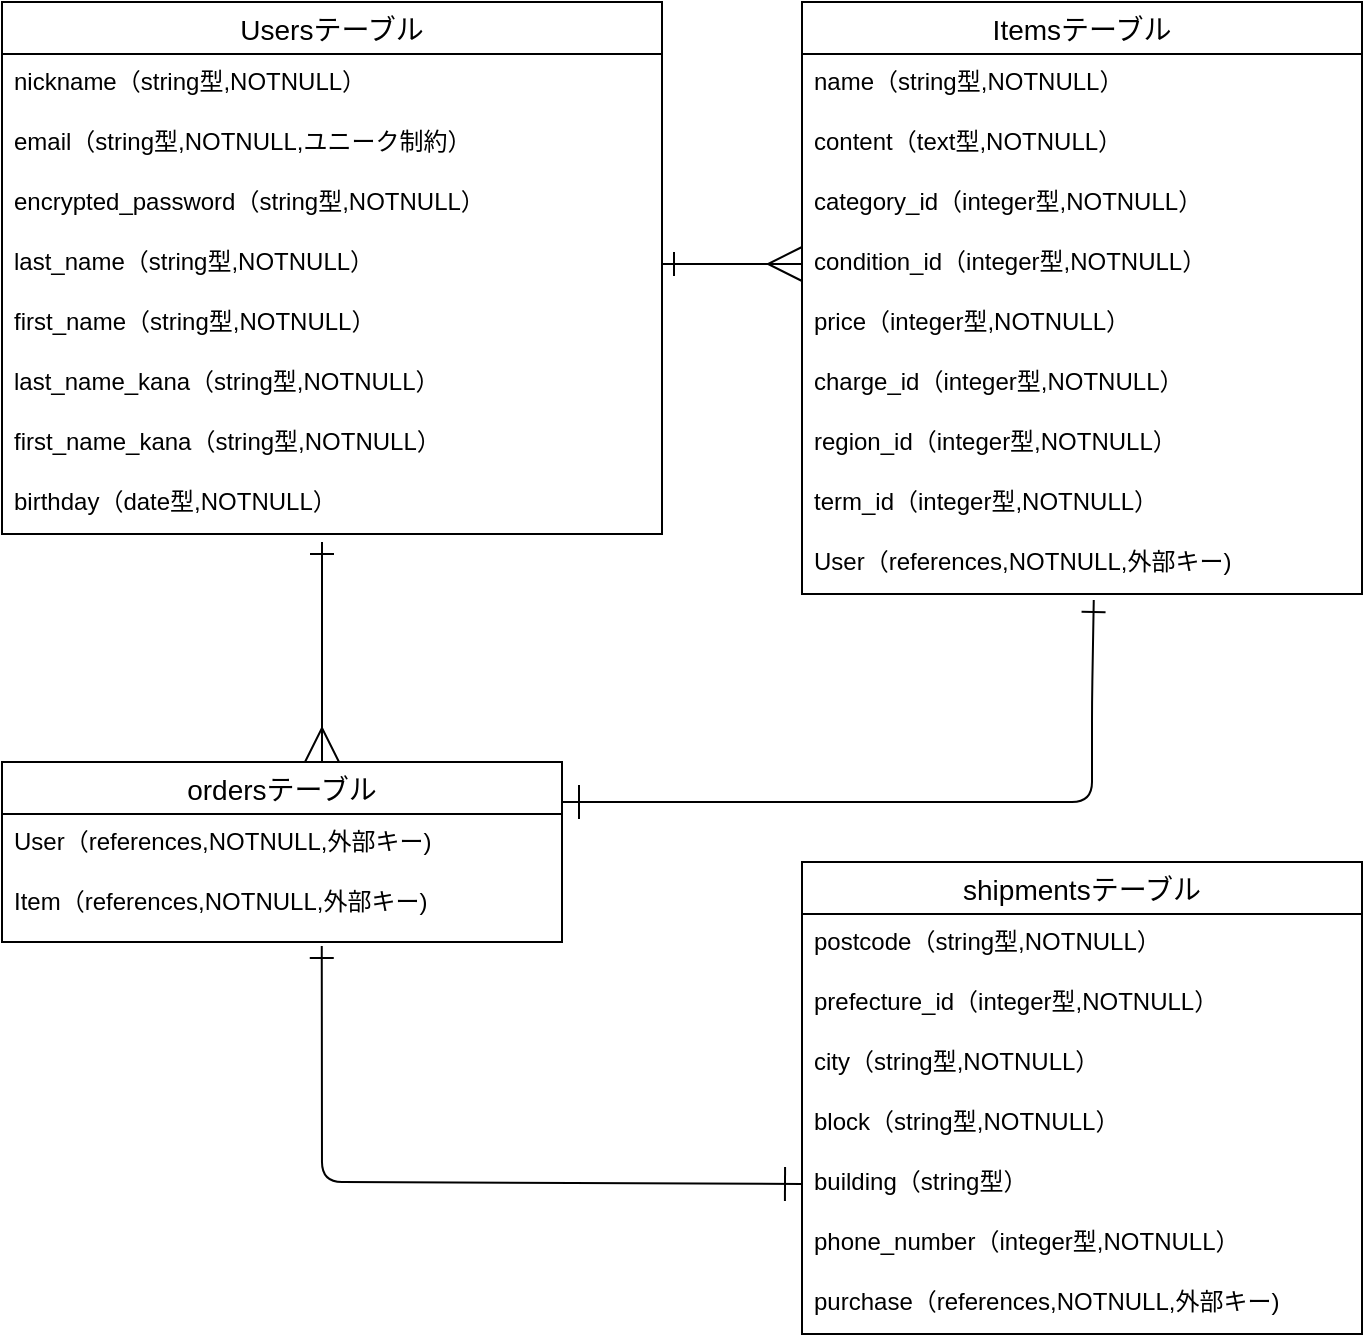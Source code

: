 <mxfile>
    <diagram id="90FJcRKYoBSsKjvh04Hw" name="ページ1">
        <mxGraphModel dx="911" dy="717" grid="1" gridSize="10" guides="1" tooltips="1" connect="1" arrows="1" fold="1" page="1" pageScale="1" pageWidth="1169" pageHeight="827" background="#FFFFFF" math="0" shadow="0">
            <root>
                <mxCell id="0"/>
                <mxCell id="1" parent="0"/>
                <mxCell id="2" value="Usersテーブル" style="swimlane;fontStyle=0;childLayout=stackLayout;horizontal=1;startSize=26;horizontalStack=0;resizeParent=1;resizeParentMax=0;resizeLast=0;collapsible=1;marginBottom=0;align=center;fontSize=14;labelBackgroundColor=default;" parent="1" vertex="1">
                    <mxGeometry x="40" y="50" width="330" height="266" as="geometry"/>
                </mxCell>
                <mxCell id="3" value="nickname（string型,NOTNULL）" style="text;spacingLeft=4;spacingRight=4;overflow=hidden;rotatable=0;points=[[0,0.5],[1,0.5]];portConstraint=eastwest;fontSize=12;labelBackgroundColor=default;" parent="2" vertex="1">
                    <mxGeometry y="26" width="330" height="30" as="geometry"/>
                </mxCell>
                <mxCell id="4" value="email（string型,NOTNULL,ユニーク制約）" style="text;spacingLeft=4;spacingRight=4;overflow=hidden;rotatable=0;points=[[0,0.5],[1,0.5]];portConstraint=eastwest;fontSize=12;labelBackgroundColor=default;" parent="2" vertex="1">
                    <mxGeometry y="56" width="330" height="30" as="geometry"/>
                </mxCell>
                <mxCell id="6" value="encrypted_password（string型,NOTNULL）" style="text;spacingLeft=4;spacingRight=4;overflow=hidden;rotatable=0;points=[[0,0.5],[1,0.5]];portConstraint=eastwest;fontSize=12;labelBackgroundColor=default;" parent="2" vertex="1">
                    <mxGeometry y="86" width="330" height="30" as="geometry"/>
                </mxCell>
                <mxCell id="7" value="last_name（string型,NOTNULL）" style="text;spacingLeft=4;spacingRight=4;overflow=hidden;rotatable=0;points=[[0,0.5],[1,0.5]];portConstraint=eastwest;fontSize=12;labelBackgroundColor=default;" parent="2" vertex="1">
                    <mxGeometry y="116" width="330" height="30" as="geometry"/>
                </mxCell>
                <mxCell id="8" value="first_name（string型,NOTNULL）" style="text;spacingLeft=4;spacingRight=4;overflow=hidden;rotatable=0;points=[[0,0.5],[1,0.5]];portConstraint=eastwest;fontSize=12;labelBackgroundColor=default;" parent="2" vertex="1">
                    <mxGeometry y="146" width="330" height="30" as="geometry"/>
                </mxCell>
                <mxCell id="5" value="last_name_kana（string型,NOTNULL）" style="text;spacingLeft=4;spacingRight=4;overflow=hidden;rotatable=0;points=[[0,0.5],[1,0.5]];portConstraint=eastwest;fontSize=12;labelBackgroundColor=default;" parent="2" vertex="1">
                    <mxGeometry y="176" width="330" height="30" as="geometry"/>
                </mxCell>
                <mxCell id="10" value="first_name_kana（string型,NOTNULL）" style="text;spacingLeft=4;spacingRight=4;overflow=hidden;rotatable=0;points=[[0,0.5],[1,0.5]];portConstraint=eastwest;fontSize=12;labelBackgroundColor=default;" parent="2" vertex="1">
                    <mxGeometry y="206" width="330" height="30" as="geometry"/>
                </mxCell>
                <mxCell id="11" value="birthday（date型,NOTNULL）" style="text;spacingLeft=4;spacingRight=4;overflow=hidden;rotatable=0;points=[[0,0.5],[1,0.5]];portConstraint=eastwest;fontSize=12;labelBackgroundColor=default;" parent="2" vertex="1">
                    <mxGeometry y="236" width="330" height="30" as="geometry"/>
                </mxCell>
                <mxCell id="13" value="Itemsテーブル" style="swimlane;fontStyle=0;childLayout=stackLayout;horizontal=1;startSize=26;horizontalStack=0;resizeParent=1;resizeParentMax=0;resizeLast=0;collapsible=1;marginBottom=0;align=center;fontSize=14;labelBackgroundColor=default;" parent="1" vertex="1">
                    <mxGeometry x="440" y="50" width="280" height="296" as="geometry">
                        <mxRectangle x="440" y="50" width="130" height="30" as="alternateBounds"/>
                    </mxGeometry>
                </mxCell>
                <mxCell id="47" value="name（string型,NOTNULL）" style="text;strokeColor=none;fillColor=none;spacingLeft=4;spacingRight=4;overflow=hidden;rotatable=0;points=[[0,0.5],[1,0.5]];portConstraint=eastwest;fontSize=12;labelBackgroundColor=default;" parent="13" vertex="1">
                    <mxGeometry y="26" width="280" height="30" as="geometry"/>
                </mxCell>
                <mxCell id="15" value="content（text型,NOTNULL）" style="text;strokeColor=none;fillColor=none;spacingLeft=4;spacingRight=4;overflow=hidden;rotatable=0;points=[[0,0.5],[1,0.5]];portConstraint=eastwest;fontSize=12;labelBackgroundColor=default;" parent="13" vertex="1">
                    <mxGeometry y="56" width="280" height="30" as="geometry"/>
                </mxCell>
                <mxCell id="16" value="category_id（integer型,NOTNULL）" style="text;strokeColor=none;fillColor=none;spacingLeft=4;spacingRight=4;overflow=hidden;rotatable=0;points=[[0,0.5],[1,0.5]];portConstraint=eastwest;fontSize=12;labelBackgroundColor=default;" parent="13" vertex="1">
                    <mxGeometry y="86" width="280" height="30" as="geometry"/>
                </mxCell>
                <mxCell id="17" value="condition_id（integer型,NOTNULL）" style="text;strokeColor=none;fillColor=none;spacingLeft=4;spacingRight=4;overflow=hidden;rotatable=0;points=[[0,0.5],[1,0.5]];portConstraint=eastwest;fontSize=12;labelBackgroundColor=default;" parent="13" vertex="1">
                    <mxGeometry y="116" width="280" height="30" as="geometry"/>
                </mxCell>
                <mxCell id="18" value="price（integer型,NOTNULL）" style="text;strokeColor=none;fillColor=none;spacingLeft=4;spacingRight=4;overflow=hidden;rotatable=0;points=[[0,0.5],[1,0.5]];portConstraint=eastwest;fontSize=12;labelBackgroundColor=default;" parent="13" vertex="1">
                    <mxGeometry y="146" width="280" height="30" as="geometry"/>
                </mxCell>
                <mxCell id="19" value="charge_id（integer型,NOTNULL）" style="text;strokeColor=none;fillColor=none;spacingLeft=4;spacingRight=4;overflow=hidden;rotatable=0;points=[[0,0.5],[1,0.5]];portConstraint=eastwest;fontSize=12;labelBackgroundColor=default;" parent="13" vertex="1">
                    <mxGeometry y="176" width="280" height="30" as="geometry"/>
                </mxCell>
                <mxCell id="20" value="region_id（integer型,NOTNULL）" style="text;strokeColor=none;fillColor=none;spacingLeft=4;spacingRight=4;overflow=hidden;rotatable=0;points=[[0,0.5],[1,0.5]];portConstraint=eastwest;fontSize=12;labelBackgroundColor=default;" parent="13" vertex="1">
                    <mxGeometry y="206" width="280" height="30" as="geometry"/>
                </mxCell>
                <mxCell id="21" value="term_id（integer型,NOTNULL）" style="text;strokeColor=none;fillColor=none;spacingLeft=4;spacingRight=4;overflow=hidden;rotatable=0;points=[[0,0.5],[1,0.5]];portConstraint=eastwest;fontSize=12;labelBackgroundColor=default;" parent="13" vertex="1">
                    <mxGeometry y="236" width="280" height="30" as="geometry"/>
                </mxCell>
                <mxCell id="14" value="User（references,NOTNULL,外部キー)" style="text;strokeColor=none;fillColor=none;spacingLeft=4;spacingRight=4;overflow=hidden;rotatable=0;points=[[0,0.5],[1,0.5]];portConstraint=eastwest;fontSize=12;labelBackgroundColor=default;" parent="13" vertex="1">
                    <mxGeometry y="266" width="280" height="30" as="geometry"/>
                </mxCell>
                <mxCell id="22" value="shipmentsテーブル" style="swimlane;fontStyle=0;childLayout=stackLayout;horizontal=1;startSize=26;horizontalStack=0;resizeParent=1;resizeParentMax=0;resizeLast=0;collapsible=1;marginBottom=0;align=center;fontSize=14;labelBackgroundColor=default;" parent="1" vertex="1">
                    <mxGeometry x="440" y="480" width="280" height="236" as="geometry"/>
                </mxCell>
                <mxCell id="23" value="postcode（string型,NOTNULL）" style="text;strokeColor=none;fillColor=none;spacingLeft=4;spacingRight=4;overflow=hidden;rotatable=0;points=[[0,0.5],[1,0.5]];portConstraint=eastwest;fontSize=12;labelBackgroundColor=default;" parent="22" vertex="1">
                    <mxGeometry y="26" width="280" height="30" as="geometry"/>
                </mxCell>
                <mxCell id="24" value="prefecture_id（integer型,NOTNULL）" style="text;strokeColor=none;fillColor=none;spacingLeft=4;spacingRight=4;overflow=hidden;rotatable=0;points=[[0,0.5],[1,0.5]];portConstraint=eastwest;fontSize=12;labelBackgroundColor=default;" parent="22" vertex="1">
                    <mxGeometry y="56" width="280" height="30" as="geometry"/>
                </mxCell>
                <mxCell id="25" value="city（string型,NOTNULL）" style="text;strokeColor=none;fillColor=none;spacingLeft=4;spacingRight=4;overflow=hidden;rotatable=0;points=[[0,0.5],[1,0.5]];portConstraint=eastwest;fontSize=12;labelBackgroundColor=default;" parent="22" vertex="1">
                    <mxGeometry y="86" width="280" height="30" as="geometry"/>
                </mxCell>
                <mxCell id="26" value="block（string型,NOTNULL）" style="text;strokeColor=none;fillColor=none;spacingLeft=4;spacingRight=4;overflow=hidden;rotatable=0;points=[[0,0.5],[1,0.5]];portConstraint=eastwest;fontSize=12;labelBackgroundColor=default;" parent="22" vertex="1">
                    <mxGeometry y="116" width="280" height="30" as="geometry"/>
                </mxCell>
                <mxCell id="66" value="building（string型）" style="text;strokeColor=none;fillColor=none;spacingLeft=4;spacingRight=4;overflow=hidden;rotatable=0;points=[[0,0.5],[1,0.5]];portConstraint=eastwest;fontSize=12;labelBackgroundColor=default;" parent="22" vertex="1">
                    <mxGeometry y="146" width="280" height="30" as="geometry"/>
                </mxCell>
                <mxCell id="28" value="phone_number（integer型,NOTNULL）" style="text;strokeColor=none;fillColor=none;spacingLeft=4;spacingRight=4;overflow=hidden;rotatable=0;points=[[0,0.5],[1,0.5]];portConstraint=eastwest;fontSize=12;labelBackgroundColor=default;" parent="22" vertex="1">
                    <mxGeometry y="176" width="280" height="30" as="geometry"/>
                </mxCell>
                <mxCell id="31" value="purchase（references,NOTNULL,外部キー)" style="text;strokeColor=none;fillColor=none;spacingLeft=4;spacingRight=4;overflow=hidden;rotatable=0;points=[[0,0.5],[1,0.5]];portConstraint=eastwest;fontSize=12;labelBackgroundColor=default;" parent="22" vertex="1">
                    <mxGeometry y="206" width="280" height="30" as="geometry"/>
                </mxCell>
                <mxCell id="32" value="ordersテーブル" style="swimlane;fontStyle=0;childLayout=stackLayout;horizontal=1;startSize=26;horizontalStack=0;resizeParent=1;resizeParentMax=0;resizeLast=0;collapsible=1;marginBottom=0;align=center;fontSize=14;labelBackgroundColor=default;" parent="1" vertex="1">
                    <mxGeometry x="40" y="430" width="280" height="90" as="geometry"/>
                </mxCell>
                <mxCell id="33" value="User（references,NOTNULL,外部キー)" style="text;strokeColor=none;fillColor=none;spacingLeft=4;spacingRight=4;overflow=hidden;rotatable=0;points=[[0,0.5],[1,0.5]];portConstraint=eastwest;fontSize=12;labelBackgroundColor=default;" parent="32" vertex="1">
                    <mxGeometry y="26" width="280" height="30" as="geometry"/>
                </mxCell>
                <mxCell id="34" value="Item（references,NOTNULL,外部キー)" style="text;strokeColor=none;fillColor=none;spacingLeft=4;spacingRight=4;overflow=hidden;rotatable=0;points=[[0,0.5],[1,0.5]];portConstraint=eastwest;fontSize=12;labelBackgroundColor=default;" parent="32" vertex="1">
                    <mxGeometry y="56" width="280" height="34" as="geometry"/>
                </mxCell>
                <mxCell id="50" style="edgeStyle=none;html=1;exitX=1;exitY=0.5;exitDx=0;exitDy=0;entryX=0;entryY=0.5;entryDx=0;entryDy=0;startArrow=ERone;startFill=0;endArrow=ERmany;endFill=0;startSize=10;endSize=15;labelBackgroundColor=default;" parent="1" source="7" target="17" edge="1">
                    <mxGeometry relative="1" as="geometry"/>
                </mxCell>
                <mxCell id="62" style="edgeStyle=none;html=1;startArrow=ERone;startFill=0;endArrow=ERmany;endFill=0;startSize=10;endSize=15;labelBackgroundColor=default;" parent="1" edge="1">
                    <mxGeometry relative="1" as="geometry">
                        <mxPoint x="200" y="320" as="sourcePoint"/>
                        <mxPoint x="200" y="430" as="targetPoint"/>
                        <Array as="points">
                            <mxPoint x="200" y="360"/>
                        </Array>
                    </mxGeometry>
                </mxCell>
                <mxCell id="63" style="edgeStyle=none;html=1;exitX=0.521;exitY=1.1;exitDx=0;exitDy=0;startArrow=ERone;startFill=0;endArrow=ERone;endFill=0;startSize=10;endSize=15;exitPerimeter=0;labelBackgroundColor=default;" parent="1" source="14" edge="1">
                    <mxGeometry relative="1" as="geometry">
                        <mxPoint x="450" y="400" as="sourcePoint"/>
                        <mxPoint x="320" y="450" as="targetPoint"/>
                        <Array as="points">
                            <mxPoint x="585" y="400"/>
                            <mxPoint x="585" y="450"/>
                            <mxPoint x="560" y="450"/>
                        </Array>
                    </mxGeometry>
                </mxCell>
                <mxCell id="64" style="edgeStyle=none;html=1;exitX=0.571;exitY=1.059;exitDx=0;exitDy=0;startArrow=ERone;startFill=0;endArrow=ERone;endFill=0;startSize=10;endSize=15;exitPerimeter=0;entryX=0;entryY=0.5;entryDx=0;entryDy=0;labelBackgroundColor=default;" parent="1" source="34" target="66" edge="1">
                    <mxGeometry relative="1" as="geometry">
                        <mxPoint x="201" y="553.99" as="sourcePoint"/>
                        <mxPoint x="430" y="640" as="targetPoint"/>
                        <Array as="points">
                            <mxPoint x="200" y="640"/>
                        </Array>
                    </mxGeometry>
                </mxCell>
            </root>
        </mxGraphModel>
    </diagram>
</mxfile>